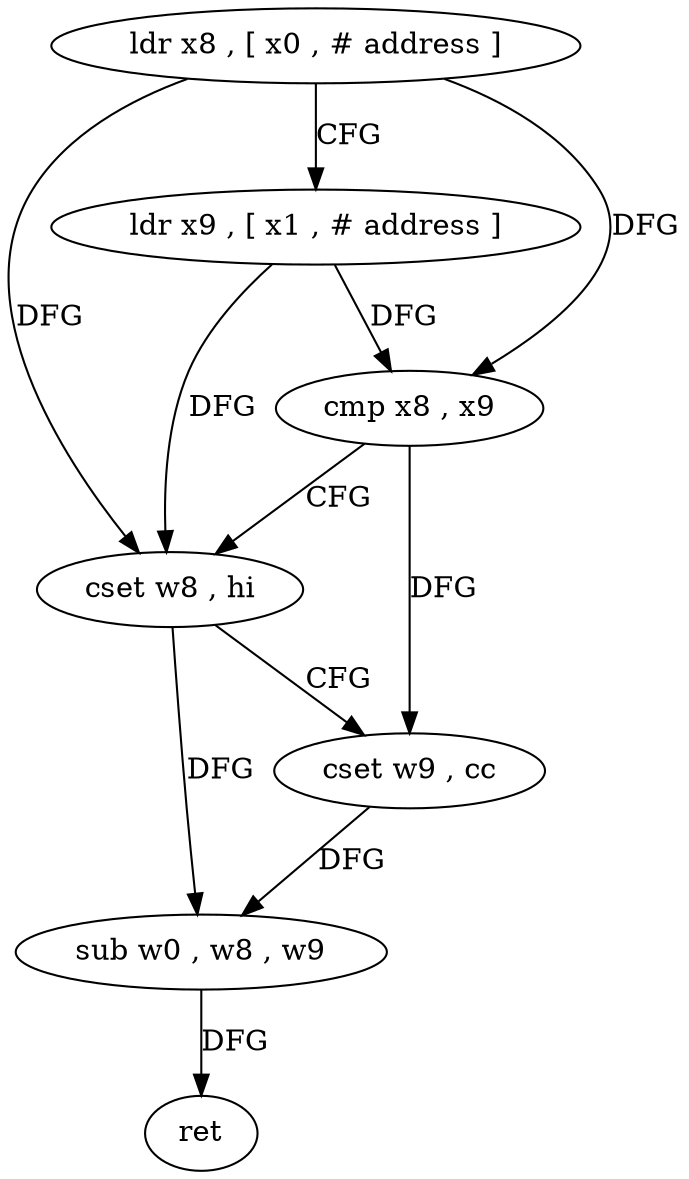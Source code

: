digraph "func" {
"4252912" [label = "ldr x8 , [ x0 , # address ]" ]
"4252916" [label = "ldr x9 , [ x1 , # address ]" ]
"4252920" [label = "cmp x8 , x9" ]
"4252924" [label = "cset w8 , hi" ]
"4252928" [label = "cset w9 , cc" ]
"4252932" [label = "sub w0 , w8 , w9" ]
"4252936" [label = "ret" ]
"4252912" -> "4252916" [ label = "CFG" ]
"4252912" -> "4252920" [ label = "DFG" ]
"4252912" -> "4252924" [ label = "DFG" ]
"4252916" -> "4252920" [ label = "DFG" ]
"4252916" -> "4252924" [ label = "DFG" ]
"4252920" -> "4252924" [ label = "CFG" ]
"4252920" -> "4252928" [ label = "DFG" ]
"4252924" -> "4252928" [ label = "CFG" ]
"4252924" -> "4252932" [ label = "DFG" ]
"4252928" -> "4252932" [ label = "DFG" ]
"4252932" -> "4252936" [ label = "DFG" ]
}
